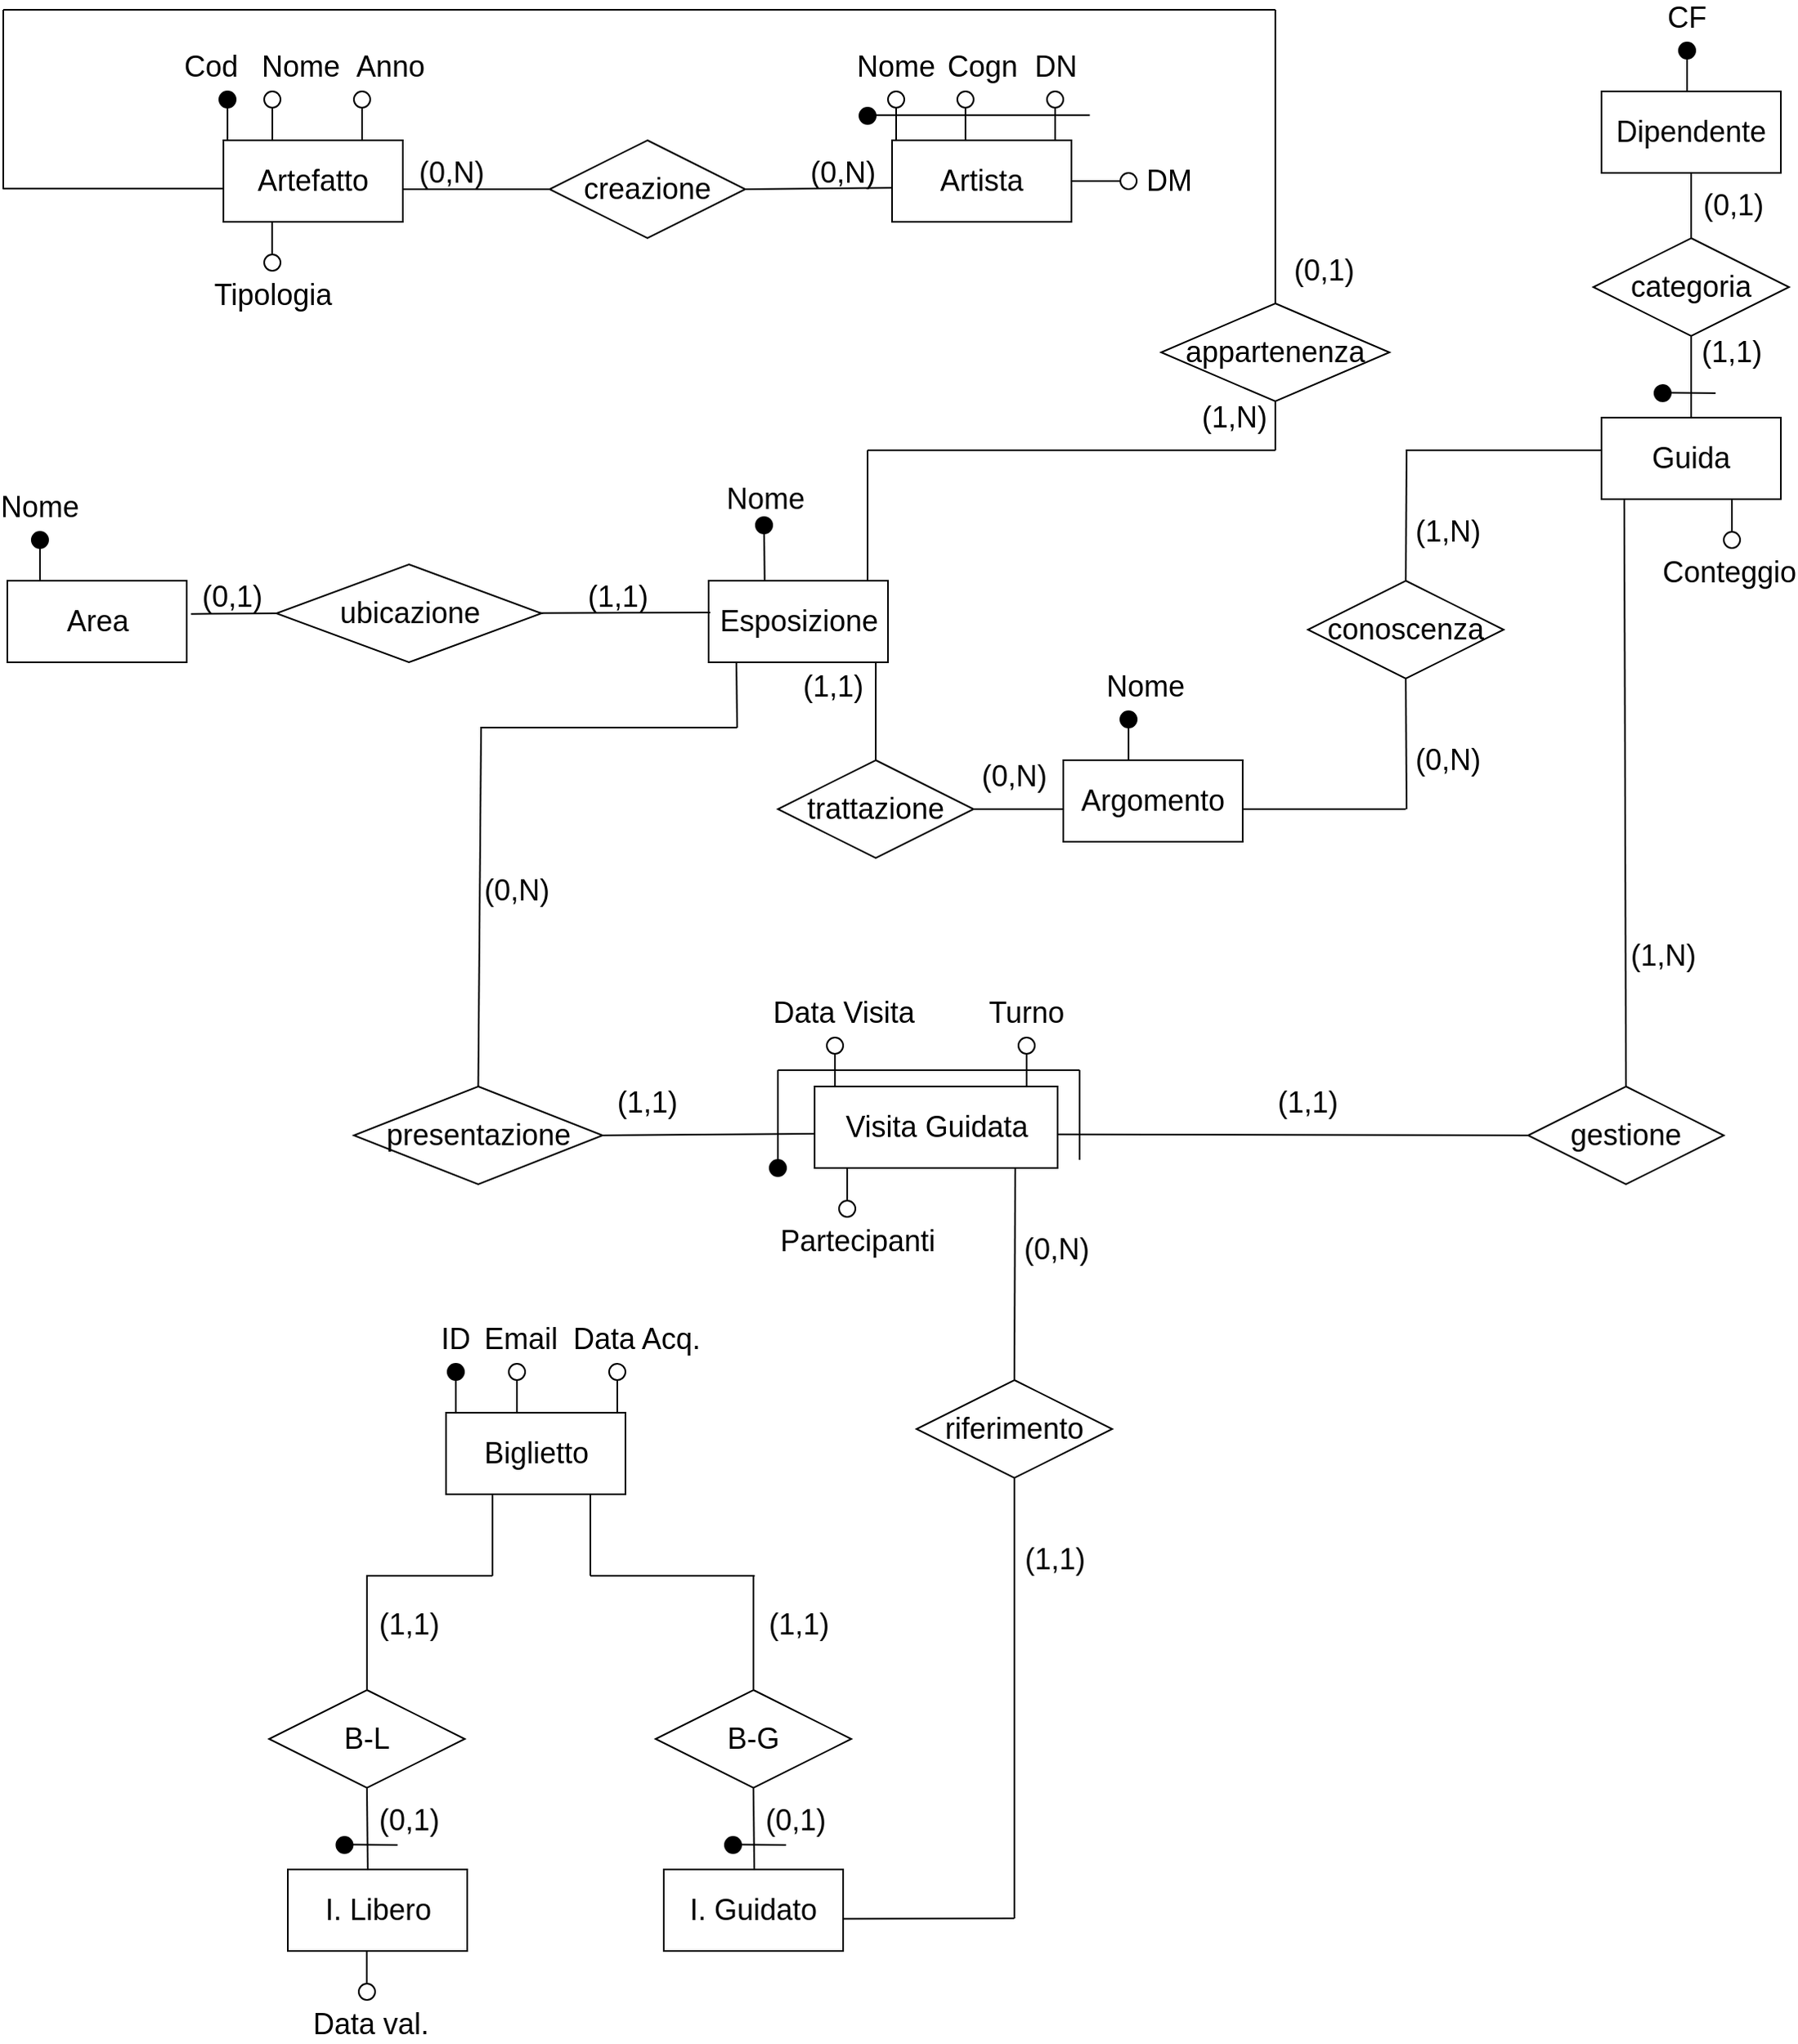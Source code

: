 <mxfile version="27.0.5">
  <diagram name="Pagina-1" id="90X5Uam4fPPWHdMIf9Um">
    <mxGraphModel dx="2192" dy="1185" grid="1" gridSize="10" guides="1" tooltips="1" connect="1" arrows="1" fold="1" page="1" pageScale="1" pageWidth="1169" pageHeight="1654" math="0" shadow="0">
      <root>
        <mxCell id="0" />
        <mxCell id="1" parent="0" />
        <mxCell id="idGQ35asmsZKRSU0V28K-1" value="&lt;font style=&quot;font-size: 18px;&quot;&gt;Artefatto&lt;/font&gt;" style="whiteSpace=wrap;html=1;align=center;" parent="1" vertex="1">
          <mxGeometry x="-1005" y="90" width="110" height="50" as="geometry" />
        </mxCell>
        <mxCell id="idGQ35asmsZKRSU0V28K-2" value="" style="endArrow=none;html=1;rounded=0;entryX=0.5;entryY=1;entryDx=0;entryDy=0;entryPerimeter=0;" parent="1" source="idGQ35asmsZKRSU0V28K-11" edge="1">
          <mxGeometry width="50" height="50" relative="1" as="geometry">
            <mxPoint x="-1002.5" y="90" as="sourcePoint" />
            <mxPoint x="-1002.5" y="70" as="targetPoint" />
          </mxGeometry>
        </mxCell>
        <mxCell id="idGQ35asmsZKRSU0V28K-3" value="&lt;font style=&quot;font-size: 18px;&quot;&gt;Cod&lt;/font&gt;" style="text;html=1;align=center;verticalAlign=middle;whiteSpace=wrap;rounded=0;" parent="1" vertex="1">
          <mxGeometry x="-1035" y="40" width="45" height="10" as="geometry" />
        </mxCell>
        <mxCell id="idGQ35asmsZKRSU0V28K-4" value="" style="verticalLabelPosition=bottom;verticalAlign=top;html=1;shape=mxgraph.flowchart.on-page_reference;" parent="1" vertex="1">
          <mxGeometry x="-980" y="60" width="10" height="10" as="geometry" />
        </mxCell>
        <mxCell id="idGQ35asmsZKRSU0V28K-5" value="" style="endArrow=none;html=1;rounded=0;entryX=0.5;entryY=1;entryDx=0;entryDy=0;entryPerimeter=0;" parent="1" target="idGQ35asmsZKRSU0V28K-4" edge="1">
          <mxGeometry width="50" height="50" relative="1" as="geometry">
            <mxPoint x="-975" y="90" as="sourcePoint" />
            <mxPoint x="-930" y="70" as="targetPoint" />
          </mxGeometry>
        </mxCell>
        <mxCell id="idGQ35asmsZKRSU0V28K-6" value="&lt;font style=&quot;font-size: 18px;&quot;&gt;Nome&lt;/font&gt;" style="text;html=1;align=center;verticalAlign=middle;whiteSpace=wrap;rounded=0;" parent="1" vertex="1">
          <mxGeometry x="-980" y="40" width="45" height="10" as="geometry" />
        </mxCell>
        <mxCell id="idGQ35asmsZKRSU0V28K-7" value="" style="verticalLabelPosition=bottom;verticalAlign=top;html=1;shape=mxgraph.flowchart.on-page_reference;" parent="1" vertex="1">
          <mxGeometry x="-925" y="60" width="10" height="10" as="geometry" />
        </mxCell>
        <mxCell id="idGQ35asmsZKRSU0V28K-8" value="" style="endArrow=none;html=1;rounded=0;entryX=0.5;entryY=1;entryDx=0;entryDy=0;entryPerimeter=0;" parent="1" target="idGQ35asmsZKRSU0V28K-7" edge="1">
          <mxGeometry width="50" height="50" relative="1" as="geometry">
            <mxPoint x="-920" y="90" as="sourcePoint" />
            <mxPoint x="-875" y="70" as="targetPoint" />
          </mxGeometry>
        </mxCell>
        <mxCell id="idGQ35asmsZKRSU0V28K-9" value="&lt;font style=&quot;font-size: 18px;&quot;&gt;Anno&lt;/font&gt;" style="text;html=1;align=center;verticalAlign=middle;whiteSpace=wrap;rounded=0;" parent="1" vertex="1">
          <mxGeometry x="-925" y="40" width="45" height="10" as="geometry" />
        </mxCell>
        <mxCell id="idGQ35asmsZKRSU0V28K-10" value="" style="endArrow=none;html=1;rounded=0;entryX=0.5;entryY=1;entryDx=0;entryDy=0;entryPerimeter=0;" parent="1" target="idGQ35asmsZKRSU0V28K-11" edge="1">
          <mxGeometry width="50" height="50" relative="1" as="geometry">
            <mxPoint x="-1002.5" y="90" as="sourcePoint" />
            <mxPoint x="-1002.5" y="70" as="targetPoint" />
          </mxGeometry>
        </mxCell>
        <mxCell id="idGQ35asmsZKRSU0V28K-11" value="" style="verticalLabelPosition=bottom;verticalAlign=top;html=1;shape=mxgraph.flowchart.on-page_reference;fillColor=#000000;" parent="1" vertex="1">
          <mxGeometry x="-1007.5" y="60" width="10" height="10" as="geometry" />
        </mxCell>
        <mxCell id="idGQ35asmsZKRSU0V28K-12" value="&lt;font style=&quot;font-size: 18px;&quot;&gt;Artista&lt;/font&gt;" style="whiteSpace=wrap;html=1;align=center;" parent="1" vertex="1">
          <mxGeometry x="-595" y="90" width="110" height="50" as="geometry" />
        </mxCell>
        <mxCell id="idGQ35asmsZKRSU0V28K-13" value="" style="endArrow=none;html=1;rounded=0;entryX=0.5;entryY=1;entryDx=0;entryDy=0;entryPerimeter=0;" parent="1" source="idGQ35asmsZKRSU0V28K-22" edge="1">
          <mxGeometry width="50" height="50" relative="1" as="geometry">
            <mxPoint x="-592.5" y="90" as="sourcePoint" />
            <mxPoint x="-592.5" y="70" as="targetPoint" />
          </mxGeometry>
        </mxCell>
        <mxCell id="idGQ35asmsZKRSU0V28K-14" value="&lt;font style=&quot;font-size: 18px;&quot;&gt;Nome&lt;/font&gt;" style="text;html=1;align=center;verticalAlign=middle;whiteSpace=wrap;rounded=0;" parent="1" vertex="1">
          <mxGeometry x="-615" y="40" width="45" height="10" as="geometry" />
        </mxCell>
        <mxCell id="idGQ35asmsZKRSU0V28K-15" value="" style="verticalLabelPosition=bottom;verticalAlign=top;html=1;shape=mxgraph.flowchart.on-page_reference;" parent="1" vertex="1">
          <mxGeometry x="-555" y="60" width="10" height="10" as="geometry" />
        </mxCell>
        <mxCell id="idGQ35asmsZKRSU0V28K-16" value="" style="endArrow=none;html=1;rounded=0;entryX=0.5;entryY=1;entryDx=0;entryDy=0;entryPerimeter=0;" parent="1" target="idGQ35asmsZKRSU0V28K-15" edge="1">
          <mxGeometry width="50" height="50" relative="1" as="geometry">
            <mxPoint x="-550" y="90" as="sourcePoint" />
            <mxPoint x="-505" y="70" as="targetPoint" />
          </mxGeometry>
        </mxCell>
        <mxCell id="idGQ35asmsZKRSU0V28K-17" value="&lt;font style=&quot;font-size: 18px;&quot;&gt;Cogn&lt;/font&gt;" style="text;html=1;align=center;verticalAlign=middle;whiteSpace=wrap;rounded=0;" parent="1" vertex="1">
          <mxGeometry x="-562.5" y="40" width="45" height="10" as="geometry" />
        </mxCell>
        <mxCell id="idGQ35asmsZKRSU0V28K-18" value="" style="verticalLabelPosition=bottom;verticalAlign=top;html=1;shape=mxgraph.flowchart.on-page_reference;" parent="1" vertex="1">
          <mxGeometry x="-500" y="60" width="10" height="10" as="geometry" />
        </mxCell>
        <mxCell id="idGQ35asmsZKRSU0V28K-19" value="" style="endArrow=none;html=1;rounded=0;entryX=0.5;entryY=1;entryDx=0;entryDy=0;entryPerimeter=0;" parent="1" target="idGQ35asmsZKRSU0V28K-18" edge="1">
          <mxGeometry width="50" height="50" relative="1" as="geometry">
            <mxPoint x="-495" y="90" as="sourcePoint" />
            <mxPoint x="-450" y="70" as="targetPoint" />
          </mxGeometry>
        </mxCell>
        <mxCell id="idGQ35asmsZKRSU0V28K-20" value="&lt;font style=&quot;font-size: 18px;&quot;&gt;DN&lt;/font&gt;" style="text;html=1;align=center;verticalAlign=middle;whiteSpace=wrap;rounded=0;" parent="1" vertex="1">
          <mxGeometry x="-517.5" y="40" width="45" height="10" as="geometry" />
        </mxCell>
        <mxCell id="idGQ35asmsZKRSU0V28K-21" value="" style="endArrow=none;html=1;rounded=0;entryX=0.5;entryY=1;entryDx=0;entryDy=0;entryPerimeter=0;" parent="1" target="idGQ35asmsZKRSU0V28K-22" edge="1">
          <mxGeometry width="50" height="50" relative="1" as="geometry">
            <mxPoint x="-592.5" y="90" as="sourcePoint" />
            <mxPoint x="-592.5" y="70" as="targetPoint" />
          </mxGeometry>
        </mxCell>
        <mxCell id="idGQ35asmsZKRSU0V28K-22" value="" style="verticalLabelPosition=bottom;verticalAlign=top;html=1;shape=mxgraph.flowchart.on-page_reference;fillColor=#FFFFFF;" parent="1" vertex="1">
          <mxGeometry x="-597.5" y="60" width="10" height="10" as="geometry" />
        </mxCell>
        <mxCell id="idGQ35asmsZKRSU0V28K-23" value="" style="endArrow=none;html=1;rounded=0;exitX=1;exitY=0.5;exitDx=0;exitDy=0;" parent="1" source="idGQ35asmsZKRSU0V28K-26" edge="1">
          <mxGeometry width="50" height="50" relative="1" as="geometry">
            <mxPoint x="-432.5" y="120" as="sourcePoint" />
            <mxPoint x="-455" y="115" as="targetPoint" />
          </mxGeometry>
        </mxCell>
        <mxCell id="idGQ35asmsZKRSU0V28K-24" value="&lt;font style=&quot;font-size: 18px;&quot;&gt;DM&lt;/font&gt;" style="text;html=1;align=center;verticalAlign=middle;whiteSpace=wrap;rounded=0;" parent="1" vertex="1">
          <mxGeometry x="-445" y="110" width="40" height="10" as="geometry" />
        </mxCell>
        <mxCell id="idGQ35asmsZKRSU0V28K-25" value="" style="endArrow=none;html=1;rounded=0;exitX=1;exitY=0.5;exitDx=0;exitDy=0;" parent="1" source="idGQ35asmsZKRSU0V28K-12" target="idGQ35asmsZKRSU0V28K-26" edge="1">
          <mxGeometry width="50" height="50" relative="1" as="geometry">
            <mxPoint x="-485" y="115" as="sourcePoint" />
            <mxPoint x="-455" y="115" as="targetPoint" />
          </mxGeometry>
        </mxCell>
        <mxCell id="idGQ35asmsZKRSU0V28K-26" value="" style="verticalLabelPosition=bottom;verticalAlign=top;html=1;shape=mxgraph.flowchart.on-page_reference;" parent="1" vertex="1">
          <mxGeometry x="-455" y="110" width="10" height="10" as="geometry" />
        </mxCell>
        <mxCell id="idGQ35asmsZKRSU0V28K-27" value="" style="endArrow=none;html=1;rounded=0;" parent="1" edge="1">
          <mxGeometry width="50" height="50" relative="1" as="geometry">
            <mxPoint x="-606.25" y="74.58" as="sourcePoint" />
            <mxPoint x="-473.75" y="74.58" as="targetPoint" />
          </mxGeometry>
        </mxCell>
        <mxCell id="idGQ35asmsZKRSU0V28K-28" value="" style="verticalLabelPosition=bottom;verticalAlign=top;html=1;shape=mxgraph.flowchart.on-page_reference;fillColor=#000000;" parent="1" vertex="1">
          <mxGeometry x="-615" y="70" width="10" height="10" as="geometry" />
        </mxCell>
        <mxCell id="idGQ35asmsZKRSU0V28K-29" value="" style="endArrow=none;html=1;rounded=0;entryX=0;entryY=0.5;entryDx=0;entryDy=0;" parent="1" target="idGQ35asmsZKRSU0V28K-31" edge="1">
          <mxGeometry width="50" height="50" relative="1" as="geometry">
            <mxPoint x="-895" y="120" as="sourcePoint" />
            <mxPoint x="-805" y="120" as="targetPoint" />
          </mxGeometry>
        </mxCell>
        <mxCell id="idGQ35asmsZKRSU0V28K-30" value="" style="endArrow=none;html=1;rounded=0;exitX=1;exitY=0.5;exitDx=0;exitDy=0;" parent="1" source="idGQ35asmsZKRSU0V28K-31" edge="1">
          <mxGeometry width="50" height="50" relative="1" as="geometry">
            <mxPoint x="-685" y="119" as="sourcePoint" />
            <mxPoint x="-595" y="119.17" as="targetPoint" />
          </mxGeometry>
        </mxCell>
        <mxCell id="idGQ35asmsZKRSU0V28K-31" value="&lt;font style=&quot;font-size: 18px;&quot;&gt;creazione&lt;/font&gt;" style="shape=rhombus;perimeter=rhombusPerimeter;whiteSpace=wrap;html=1;align=center;" parent="1" vertex="1">
          <mxGeometry x="-805" y="90" width="120" height="60" as="geometry" />
        </mxCell>
        <mxCell id="idGQ35asmsZKRSU0V28K-36" value="&lt;font style=&quot;font-size: 18px;&quot;&gt;(0,N)&lt;/font&gt;" style="text;html=1;align=center;verticalAlign=middle;whiteSpace=wrap;rounded=0;" parent="1" vertex="1">
          <mxGeometry x="-885" y="100" width="40" height="20" as="geometry" />
        </mxCell>
        <mxCell id="idGQ35asmsZKRSU0V28K-37" value="&lt;font style=&quot;font-size: 18px;&quot;&gt;(0,N)&lt;/font&gt;" style="text;html=1;align=center;verticalAlign=middle;whiteSpace=wrap;rounded=0;" parent="1" vertex="1">
          <mxGeometry x="-645" y="100" width="40" height="20" as="geometry" />
        </mxCell>
        <mxCell id="idGQ35asmsZKRSU0V28K-38" value="&lt;span style=&quot;font-size: 18px;&quot;&gt;Area&lt;/span&gt;" style="whiteSpace=wrap;html=1;align=center;" parent="1" vertex="1">
          <mxGeometry x="-1137.5" y="360" width="110" height="50" as="geometry" />
        </mxCell>
        <mxCell id="idGQ35asmsZKRSU0V28K-39" value="" style="endArrow=none;html=1;rounded=0;entryX=0.5;entryY=1;entryDx=0;entryDy=0;entryPerimeter=0;" parent="1" source="idGQ35asmsZKRSU0V28K-42" edge="1">
          <mxGeometry width="50" height="50" relative="1" as="geometry">
            <mxPoint x="-1117.5" y="360" as="sourcePoint" />
            <mxPoint x="-1117.5" y="340" as="targetPoint" />
          </mxGeometry>
        </mxCell>
        <mxCell id="idGQ35asmsZKRSU0V28K-40" value="&lt;span style=&quot;font-size: 18px;&quot;&gt;Nome&lt;/span&gt;" style="text;html=1;align=center;verticalAlign=middle;whiteSpace=wrap;rounded=0;" parent="1" vertex="1">
          <mxGeometry x="-1140" y="310" width="45" height="10" as="geometry" />
        </mxCell>
        <mxCell id="idGQ35asmsZKRSU0V28K-41" value="" style="endArrow=none;html=1;rounded=0;entryX=0.5;entryY=1;entryDx=0;entryDy=0;entryPerimeter=0;" parent="1" target="idGQ35asmsZKRSU0V28K-42" edge="1">
          <mxGeometry width="50" height="50" relative="1" as="geometry">
            <mxPoint x="-1117.5" y="360" as="sourcePoint" />
            <mxPoint x="-1117.5" y="340" as="targetPoint" />
          </mxGeometry>
        </mxCell>
        <mxCell id="idGQ35asmsZKRSU0V28K-42" value="" style="verticalLabelPosition=bottom;verticalAlign=top;html=1;shape=mxgraph.flowchart.on-page_reference;fillColor=#000000;" parent="1" vertex="1">
          <mxGeometry x="-1122.5" y="330" width="10" height="10" as="geometry" />
        </mxCell>
        <mxCell id="idGQ35asmsZKRSU0V28K-43" value="&lt;span style=&quot;font-size: 18px;&quot;&gt;Esposizione&lt;/span&gt;" style="whiteSpace=wrap;html=1;align=center;" parent="1" vertex="1">
          <mxGeometry x="-707.5" y="360" width="110" height="50" as="geometry" />
        </mxCell>
        <mxCell id="idGQ35asmsZKRSU0V28K-44" value="" style="endArrow=none;html=1;rounded=0;entryX=0;entryY=0.5;entryDx=0;entryDy=0;exitX=1.024;exitY=0.407;exitDx=0;exitDy=0;exitPerimeter=0;" parent="1" source="idGQ35asmsZKRSU0V28K-38" target="idGQ35asmsZKRSU0V28K-46" edge="1">
          <mxGeometry width="50" height="50" relative="1" as="geometry">
            <mxPoint x="-1032.5" y="380" as="sourcePoint" />
            <mxPoint x="-942.5" y="380" as="targetPoint" />
          </mxGeometry>
        </mxCell>
        <mxCell id="idGQ35asmsZKRSU0V28K-45" value="" style="endArrow=none;html=1;rounded=0;exitX=1;exitY=0.5;exitDx=0;exitDy=0;entryX=0.009;entryY=0.39;entryDx=0;entryDy=0;entryPerimeter=0;" parent="1" target="idGQ35asmsZKRSU0V28K-43" edge="1">
          <mxGeometry width="50" height="50" relative="1" as="geometry">
            <mxPoint x="-852.5" y="380" as="sourcePoint" />
            <mxPoint x="-733.5" y="379.17" as="targetPoint" />
          </mxGeometry>
        </mxCell>
        <mxCell id="idGQ35asmsZKRSU0V28K-46" value="&lt;span style=&quot;font-size: 18px;&quot;&gt;ubicazione&lt;/span&gt;" style="shape=rhombus;perimeter=rhombusPerimeter;whiteSpace=wrap;html=1;align=center;" parent="1" vertex="1">
          <mxGeometry x="-972.5" y="350" width="162.5" height="60" as="geometry" />
        </mxCell>
        <mxCell id="idGQ35asmsZKRSU0V28K-47" value="&lt;font style=&quot;font-size: 18px;&quot;&gt;(0,1)&lt;/font&gt;" style="text;html=1;align=center;verticalAlign=middle;whiteSpace=wrap;rounded=0;" parent="1" vertex="1">
          <mxGeometry x="-1017.5" y="360" width="35" height="20" as="geometry" />
        </mxCell>
        <mxCell id="idGQ35asmsZKRSU0V28K-48" value="&lt;font style=&quot;font-size: 18px;&quot;&gt;(1,1)&lt;/font&gt;" style="text;html=1;align=center;verticalAlign=middle;whiteSpace=wrap;rounded=0;" parent="1" vertex="1">
          <mxGeometry x="-783.5" y="360" width="40" height="20" as="geometry" />
        </mxCell>
        <mxCell id="idGQ35asmsZKRSU0V28K-58" value="" style="endArrow=none;html=1;rounded=0;entryX=0;entryY=0.5;entryDx=0;entryDy=0;" parent="1" edge="1">
          <mxGeometry relative="1" as="geometry">
            <mxPoint x="-1140" y="119.6" as="sourcePoint" />
            <mxPoint x="-1005" y="119.6" as="targetPoint" />
          </mxGeometry>
        </mxCell>
        <mxCell id="idGQ35asmsZKRSU0V28K-59" value="" style="endArrow=none;html=1;rounded=0;" parent="1" edge="1">
          <mxGeometry relative="1" as="geometry">
            <mxPoint x="-1140" y="10" as="sourcePoint" />
            <mxPoint x="-360" y="10" as="targetPoint" />
          </mxGeometry>
        </mxCell>
        <mxCell id="idGQ35asmsZKRSU0V28K-60" value="" style="endArrow=none;html=1;rounded=0;" parent="1" edge="1">
          <mxGeometry relative="1" as="geometry">
            <mxPoint x="-1140" y="120" as="sourcePoint" />
            <mxPoint x="-1140" y="10" as="targetPoint" />
          </mxGeometry>
        </mxCell>
        <mxCell id="idGQ35asmsZKRSU0V28K-61" value="" style="endArrow=none;html=1;rounded=0;exitX=0.5;exitY=0;exitDx=0;exitDy=0;" parent="1" source="idGQ35asmsZKRSU0V28K-62" edge="1">
          <mxGeometry relative="1" as="geometry">
            <mxPoint x="-360" y="70" as="sourcePoint" />
            <mxPoint x="-360" y="10" as="targetPoint" />
          </mxGeometry>
        </mxCell>
        <mxCell id="idGQ35asmsZKRSU0V28K-62" value="&lt;span style=&quot;font-size: 18px;&quot;&gt;appartenenza&lt;/span&gt;" style="shape=rhombus;perimeter=rhombusPerimeter;whiteSpace=wrap;html=1;align=center;" parent="1" vertex="1">
          <mxGeometry x="-430" y="190" width="140" height="60" as="geometry" />
        </mxCell>
        <mxCell id="idGQ35asmsZKRSU0V28K-63" value="" style="endArrow=none;html=1;rounded=0;" parent="1" edge="1">
          <mxGeometry relative="1" as="geometry">
            <mxPoint x="-610" y="360" as="sourcePoint" />
            <mxPoint x="-610" y="280" as="targetPoint" />
          </mxGeometry>
        </mxCell>
        <mxCell id="idGQ35asmsZKRSU0V28K-64" value="" style="endArrow=none;html=1;rounded=0;" parent="1" edge="1">
          <mxGeometry relative="1" as="geometry">
            <mxPoint x="-610" y="280" as="sourcePoint" />
            <mxPoint x="-360" y="280" as="targetPoint" />
          </mxGeometry>
        </mxCell>
        <mxCell id="idGQ35asmsZKRSU0V28K-65" value="" style="endArrow=none;html=1;rounded=0;entryX=0.5;entryY=1;entryDx=0;entryDy=0;" parent="1" target="idGQ35asmsZKRSU0V28K-62" edge="1">
          <mxGeometry relative="1" as="geometry">
            <mxPoint x="-360" y="280" as="sourcePoint" />
            <mxPoint x="-470" y="510" as="targetPoint" />
          </mxGeometry>
        </mxCell>
        <mxCell id="idGQ35asmsZKRSU0V28K-66" value="&lt;font style=&quot;font-size: 18px;&quot;&gt;(1,N)&lt;/font&gt;" style="text;html=1;align=center;verticalAlign=middle;whiteSpace=wrap;rounded=0;" parent="1" vertex="1">
          <mxGeometry x="-405" y="250" width="40" height="20" as="geometry" />
        </mxCell>
        <mxCell id="idGQ35asmsZKRSU0V28K-67" value="&lt;font style=&quot;font-size: 18px;&quot;&gt;(0,1)&lt;/font&gt;" style="text;html=1;align=center;verticalAlign=middle;whiteSpace=wrap;rounded=0;" parent="1" vertex="1">
          <mxGeometry x="-350" y="160" width="40" height="20" as="geometry" />
        </mxCell>
        <mxCell id="idGQ35asmsZKRSU0V28K-68" value="&lt;font style=&quot;font-size: 18px;&quot;&gt;Dipendente&lt;/font&gt;" style="whiteSpace=wrap;html=1;align=center;" parent="1" vertex="1">
          <mxGeometry x="-160" y="60" width="110" height="50" as="geometry" />
        </mxCell>
        <mxCell id="idGQ35asmsZKRSU0V28K-69" value="" style="endArrow=none;html=1;rounded=0;entryX=0.5;entryY=1;entryDx=0;entryDy=0;entryPerimeter=0;" parent="1" source="idGQ35asmsZKRSU0V28K-72" edge="1">
          <mxGeometry width="50" height="50" relative="1" as="geometry">
            <mxPoint x="-107.5" y="60" as="sourcePoint" />
            <mxPoint x="-107.5" y="40" as="targetPoint" />
          </mxGeometry>
        </mxCell>
        <mxCell id="idGQ35asmsZKRSU0V28K-70" value="&lt;span style=&quot;font-size: 18px;&quot;&gt;CF&lt;/span&gt;" style="text;html=1;align=center;verticalAlign=middle;whiteSpace=wrap;rounded=0;" parent="1" vertex="1">
          <mxGeometry x="-130" y="10" width="45" height="10" as="geometry" />
        </mxCell>
        <mxCell id="idGQ35asmsZKRSU0V28K-71" value="" style="endArrow=none;html=1;rounded=0;entryX=0.5;entryY=1;entryDx=0;entryDy=0;entryPerimeter=0;" parent="1" target="idGQ35asmsZKRSU0V28K-72" edge="1">
          <mxGeometry width="50" height="50" relative="1" as="geometry">
            <mxPoint x="-107.5" y="60" as="sourcePoint" />
            <mxPoint x="-107.5" y="40" as="targetPoint" />
          </mxGeometry>
        </mxCell>
        <mxCell id="idGQ35asmsZKRSU0V28K-72" value="" style="verticalLabelPosition=bottom;verticalAlign=top;html=1;shape=mxgraph.flowchart.on-page_reference;fillColor=#000000;" parent="1" vertex="1">
          <mxGeometry x="-112.5" y="30" width="10" height="10" as="geometry" />
        </mxCell>
        <mxCell id="idGQ35asmsZKRSU0V28K-73" value="&lt;span style=&quot;font-size: 18px;&quot;&gt;Guida&lt;/span&gt;" style="whiteSpace=wrap;html=1;align=center;" parent="1" vertex="1">
          <mxGeometry x="-160" y="260" width="110" height="50" as="geometry" />
        </mxCell>
        <mxCell id="idGQ35asmsZKRSU0V28K-74" value="" style="verticalLabelPosition=bottom;verticalAlign=top;html=1;shape=mxgraph.flowchart.on-page_reference;" parent="1" vertex="1">
          <mxGeometry x="-85" y="330" width="10" height="10" as="geometry" />
        </mxCell>
        <mxCell id="idGQ35asmsZKRSU0V28K-75" value="" style="endArrow=none;html=1;rounded=0;entryX=0.5;entryY=0;entryDx=0;entryDy=0;entryPerimeter=0;" parent="1" target="idGQ35asmsZKRSU0V28K-74" edge="1">
          <mxGeometry width="50" height="50" relative="1" as="geometry">
            <mxPoint x="-80" y="310" as="sourcePoint" />
            <mxPoint x="-34" y="340" as="targetPoint" />
          </mxGeometry>
        </mxCell>
        <mxCell id="idGQ35asmsZKRSU0V28K-76" value="&lt;span style=&quot;font-size: 18px;&quot;&gt;Conteggio&lt;/span&gt;" style="text;html=1;align=center;verticalAlign=middle;whiteSpace=wrap;rounded=0;" parent="1" vertex="1">
          <mxGeometry x="-104" y="350" width="45" height="10" as="geometry" />
        </mxCell>
        <mxCell id="idGQ35asmsZKRSU0V28K-77" value="&lt;span style=&quot;font-size: 18px;&quot;&gt;Argomento&lt;/span&gt;" style="whiteSpace=wrap;html=1;align=center;" parent="1" vertex="1">
          <mxGeometry x="-490" y="470" width="110" height="50" as="geometry" />
        </mxCell>
        <mxCell id="idGQ35asmsZKRSU0V28K-78" value="" style="verticalLabelPosition=bottom;verticalAlign=top;html=1;shape=mxgraph.flowchart.on-page_reference;fillColor=#000000;" parent="1" vertex="1">
          <mxGeometry x="-455" y="440" width="10" height="10" as="geometry" />
        </mxCell>
        <mxCell id="idGQ35asmsZKRSU0V28K-79" value="" style="endArrow=none;html=1;rounded=0;entryX=0.5;entryY=1;entryDx=0;entryDy=0;entryPerimeter=0;" parent="1" target="idGQ35asmsZKRSU0V28K-78" edge="1">
          <mxGeometry width="50" height="50" relative="1" as="geometry">
            <mxPoint x="-450" y="470" as="sourcePoint" />
            <mxPoint x="-405" y="450" as="targetPoint" />
          </mxGeometry>
        </mxCell>
        <mxCell id="idGQ35asmsZKRSU0V28K-80" value="&lt;font style=&quot;font-size: 18px;&quot;&gt;Nome&lt;/font&gt;" style="text;html=1;align=center;verticalAlign=middle;whiteSpace=wrap;rounded=0;" parent="1" vertex="1">
          <mxGeometry x="-462.5" y="420" width="45" height="10" as="geometry" />
        </mxCell>
        <mxCell id="idGQ35asmsZKRSU0V28K-81" value="" style="endArrow=none;html=1;rounded=0;entryX=0.5;entryY=0;entryDx=0;entryDy=0;exitX=0.932;exitY=1;exitDx=0;exitDy=0;exitPerimeter=0;" parent="1" source="idGQ35asmsZKRSU0V28K-43" target="idGQ35asmsZKRSU0V28K-83" edge="1">
          <mxGeometry width="50" height="50" relative="1" as="geometry">
            <mxPoint x="-790" y="500" as="sourcePoint" />
            <mxPoint x="-700" y="500" as="targetPoint" />
          </mxGeometry>
        </mxCell>
        <mxCell id="idGQ35asmsZKRSU0V28K-82" value="" style="endArrow=none;html=1;rounded=0;exitX=1;exitY=0.5;exitDx=0;exitDy=0;" parent="1" source="idGQ35asmsZKRSU0V28K-83" edge="1">
          <mxGeometry width="50" height="50" relative="1" as="geometry">
            <mxPoint x="-580" y="499" as="sourcePoint" />
            <mxPoint x="-490" y="500" as="targetPoint" />
          </mxGeometry>
        </mxCell>
        <mxCell id="idGQ35asmsZKRSU0V28K-83" value="&lt;span style=&quot;font-size: 18px;&quot;&gt;trattazione&lt;/span&gt;" style="shape=rhombus;perimeter=rhombusPerimeter;whiteSpace=wrap;html=1;align=center;" parent="1" vertex="1">
          <mxGeometry x="-665" y="470" width="120" height="60" as="geometry" />
        </mxCell>
        <mxCell id="idGQ35asmsZKRSU0V28K-84" value="&lt;font style=&quot;font-size: 18px;&quot;&gt;(1,1)&lt;/font&gt;" style="text;html=1;align=center;verticalAlign=middle;whiteSpace=wrap;rounded=0;" parent="1" vertex="1">
          <mxGeometry x="-651.5" y="415" width="40" height="20" as="geometry" />
        </mxCell>
        <mxCell id="idGQ35asmsZKRSU0V28K-85" value="&lt;font style=&quot;font-size: 18px;&quot;&gt;(0,N)&lt;/font&gt;" style="text;html=1;align=center;verticalAlign=middle;whiteSpace=wrap;rounded=0;" parent="1" vertex="1">
          <mxGeometry x="-540" y="470" width="40" height="20" as="geometry" />
        </mxCell>
        <mxCell id="idGQ35asmsZKRSU0V28K-86" value="&lt;span style=&quot;font-size: 18px;&quot;&gt;conoscenza&lt;/span&gt;" style="shape=rhombus;perimeter=rhombusPerimeter;whiteSpace=wrap;html=1;align=center;" parent="1" vertex="1">
          <mxGeometry x="-340" y="360" width="120" height="60" as="geometry" />
        </mxCell>
        <mxCell id="idGQ35asmsZKRSU0V28K-87" value="" style="endArrow=none;html=1;rounded=0;exitX=0.5;exitY=0;exitDx=0;exitDy=0;" parent="1" source="idGQ35asmsZKRSU0V28K-86" edge="1">
          <mxGeometry width="50" height="50" relative="1" as="geometry">
            <mxPoint x="-331.5" y="300" as="sourcePoint" />
            <mxPoint x="-279.5" y="280" as="targetPoint" />
          </mxGeometry>
        </mxCell>
        <mxCell id="idGQ35asmsZKRSU0V28K-88" value="&lt;font style=&quot;font-size: 18px;&quot;&gt;(1,N)&lt;/font&gt;" style="text;html=1;align=center;verticalAlign=middle;whiteSpace=wrap;rounded=0;" parent="1" vertex="1">
          <mxGeometry x="-274" y="320" width="40" height="20" as="geometry" />
        </mxCell>
        <mxCell id="idGQ35asmsZKRSU0V28K-89" value="" style="endArrow=none;html=1;rounded=0;exitX=0.5;exitY=0;exitDx=0;exitDy=0;entryX=0.5;entryY=1;entryDx=0;entryDy=0;" parent="1" target="idGQ35asmsZKRSU0V28K-86" edge="1">
          <mxGeometry width="50" height="50" relative="1" as="geometry">
            <mxPoint x="-279.5" y="500" as="sourcePoint" />
            <mxPoint x="-279.5" y="420" as="targetPoint" />
          </mxGeometry>
        </mxCell>
        <mxCell id="idGQ35asmsZKRSU0V28K-90" value="&lt;font style=&quot;font-size: 18px;&quot;&gt;(0,N)&lt;/font&gt;" style="text;html=1;align=center;verticalAlign=middle;whiteSpace=wrap;rounded=0;" parent="1" vertex="1">
          <mxGeometry x="-274" y="460" width="40" height="20" as="geometry" />
        </mxCell>
        <mxCell id="idGQ35asmsZKRSU0V28K-91" value="" style="endArrow=none;html=1;rounded=0;" parent="1" edge="1">
          <mxGeometry width="50" height="50" relative="1" as="geometry">
            <mxPoint x="-280" y="280" as="sourcePoint" />
            <mxPoint x="-160" y="280" as="targetPoint" />
          </mxGeometry>
        </mxCell>
        <mxCell id="idGQ35asmsZKRSU0V28K-92" value="" style="endArrow=none;html=1;rounded=0;" parent="1" edge="1">
          <mxGeometry width="50" height="50" relative="1" as="geometry">
            <mxPoint x="-380" y="500" as="sourcePoint" />
            <mxPoint x="-280" y="500" as="targetPoint" />
          </mxGeometry>
        </mxCell>
        <mxCell id="idGQ35asmsZKRSU0V28K-94" value="&lt;span style=&quot;font-size: 18px;&quot;&gt;Visita Guidata&lt;/span&gt;" style="whiteSpace=wrap;html=1;align=center;" parent="1" vertex="1">
          <mxGeometry x="-642.5" y="670" width="149" height="50" as="geometry" />
        </mxCell>
        <mxCell id="idGQ35asmsZKRSU0V28K-95" value="" style="verticalLabelPosition=bottom;verticalAlign=top;html=1;shape=mxgraph.flowchart.on-page_reference;" parent="1" vertex="1">
          <mxGeometry x="-635" y="640" width="10" height="10" as="geometry" />
        </mxCell>
        <mxCell id="idGQ35asmsZKRSU0V28K-96" value="" style="endArrow=none;html=1;rounded=0;entryX=0.5;entryY=1;entryDx=0;entryDy=0;entryPerimeter=0;" parent="1" target="idGQ35asmsZKRSU0V28K-95" edge="1">
          <mxGeometry width="50" height="50" relative="1" as="geometry">
            <mxPoint x="-630" y="670" as="sourcePoint" />
            <mxPoint x="-585" y="650" as="targetPoint" />
          </mxGeometry>
        </mxCell>
        <mxCell id="idGQ35asmsZKRSU0V28K-97" value="&lt;font style=&quot;font-size: 18px;&quot;&gt;Data Visita&lt;/font&gt;" style="text;html=1;align=center;verticalAlign=middle;whiteSpace=wrap;rounded=0;" parent="1" vertex="1">
          <mxGeometry x="-676.25" y="620" width="102.5" height="10" as="geometry" />
        </mxCell>
        <mxCell id="idGQ35asmsZKRSU0V28K-98" value="" style="verticalLabelPosition=bottom;verticalAlign=top;html=1;shape=mxgraph.flowchart.on-page_reference;" parent="1" vertex="1">
          <mxGeometry x="-517.5" y="640" width="10" height="10" as="geometry" />
        </mxCell>
        <mxCell id="idGQ35asmsZKRSU0V28K-99" value="" style="endArrow=none;html=1;rounded=0;entryX=0.5;entryY=1;entryDx=0;entryDy=0;entryPerimeter=0;" parent="1" target="idGQ35asmsZKRSU0V28K-98" edge="1">
          <mxGeometry width="50" height="50" relative="1" as="geometry">
            <mxPoint x="-512.5" y="670" as="sourcePoint" />
            <mxPoint x="-467.5" y="650" as="targetPoint" />
          </mxGeometry>
        </mxCell>
        <mxCell id="idGQ35asmsZKRSU0V28K-100" value="&lt;span style=&quot;font-size: 18px;&quot;&gt;Turno&lt;/span&gt;" style="text;html=1;align=center;verticalAlign=middle;whiteSpace=wrap;rounded=0;" parent="1" vertex="1">
          <mxGeometry x="-535" y="620" width="45" height="10" as="geometry" />
        </mxCell>
        <mxCell id="idGQ35asmsZKRSU0V28K-101" value="" style="verticalLabelPosition=bottom;verticalAlign=top;html=1;shape=mxgraph.flowchart.on-page_reference;" parent="1" vertex="1">
          <mxGeometry x="-627.5" y="740" width="10" height="10" as="geometry" />
        </mxCell>
        <mxCell id="idGQ35asmsZKRSU0V28K-102" value="" style="endArrow=none;html=1;rounded=0;entryX=0.5;entryY=0;entryDx=0;entryDy=0;entryPerimeter=0;" parent="1" target="idGQ35asmsZKRSU0V28K-101" edge="1">
          <mxGeometry width="50" height="50" relative="1" as="geometry">
            <mxPoint x="-622.5" y="720" as="sourcePoint" />
            <mxPoint x="-577.5" y="750" as="targetPoint" />
          </mxGeometry>
        </mxCell>
        <mxCell id="idGQ35asmsZKRSU0V28K-103" value="&lt;span style=&quot;font-size: 18px;&quot;&gt;Partecipanti&lt;/span&gt;" style="text;html=1;align=center;verticalAlign=middle;whiteSpace=wrap;rounded=0;" parent="1" vertex="1">
          <mxGeometry x="-670" y="760" width="107.5" height="10" as="geometry" />
        </mxCell>
        <mxCell id="idGQ35asmsZKRSU0V28K-104" value="&lt;font style=&quot;font-size: 18px;&quot;&gt;gestione&lt;/font&gt;" style="shape=rhombus;perimeter=rhombusPerimeter;whiteSpace=wrap;html=1;align=center;" parent="1" vertex="1">
          <mxGeometry x="-205" y="670" width="120" height="60" as="geometry" />
        </mxCell>
        <mxCell id="idGQ35asmsZKRSU0V28K-105" value="" style="endArrow=none;html=1;rounded=0;exitX=0.5;exitY=0;exitDx=0;exitDy=0;entryX=0.127;entryY=1.004;entryDx=0;entryDy=0;entryPerimeter=0;" parent="1" source="idGQ35asmsZKRSU0V28K-104" target="idGQ35asmsZKRSU0V28K-73" edge="1">
          <mxGeometry width="50" height="50" relative="1" as="geometry">
            <mxPoint x="-196.5" y="570" as="sourcePoint" />
            <mxPoint x="-144.5" y="550" as="targetPoint" />
          </mxGeometry>
        </mxCell>
        <mxCell id="idGQ35asmsZKRSU0V28K-106" value="&lt;span style=&quot;font-size: 18px;&quot;&gt;(1,N)&lt;/span&gt;" style="text;html=1;align=center;verticalAlign=middle;whiteSpace=wrap;rounded=0;" parent="1" vertex="1">
          <mxGeometry x="-142.5" y="580" width="40" height="20" as="geometry" />
        </mxCell>
        <mxCell id="idGQ35asmsZKRSU0V28K-107" value="" style="endArrow=none;html=1;rounded=0;entryX=0;entryY=0.5;entryDx=0;entryDy=0;exitX=0.998;exitY=0.588;exitDx=0;exitDy=0;exitPerimeter=0;" parent="1" source="idGQ35asmsZKRSU0V28K-94" target="idGQ35asmsZKRSU0V28K-104" edge="1">
          <mxGeometry width="50" height="50" relative="1" as="geometry">
            <mxPoint x="-440" y="690" as="sourcePoint" />
            <mxPoint x="-205" y="640" as="targetPoint" />
          </mxGeometry>
        </mxCell>
        <mxCell id="idGQ35asmsZKRSU0V28K-108" value="&lt;font style=&quot;font-size: 18px;&quot;&gt;(1,1)&lt;/font&gt;" style="text;html=1;align=center;verticalAlign=middle;whiteSpace=wrap;rounded=0;" parent="1" vertex="1">
          <mxGeometry x="-360" y="670" width="40" height="20" as="geometry" />
        </mxCell>
        <mxCell id="idGQ35asmsZKRSU0V28K-109" value="&lt;span style=&quot;font-size: 18px;&quot;&gt;presentazione&lt;/span&gt;" style="shape=rhombus;perimeter=rhombusPerimeter;whiteSpace=wrap;html=1;align=center;" parent="1" vertex="1">
          <mxGeometry x="-925" y="670" width="152.5" height="60" as="geometry" />
        </mxCell>
        <mxCell id="idGQ35asmsZKRSU0V28K-110" value="" style="endArrow=none;html=1;rounded=0;exitX=0.5;exitY=0;exitDx=0;exitDy=0;" parent="1" source="idGQ35asmsZKRSU0V28K-109" edge="1">
          <mxGeometry width="50" height="50" relative="1" as="geometry">
            <mxPoint x="-899" y="610" as="sourcePoint" />
            <mxPoint x="-847" y="450" as="targetPoint" />
          </mxGeometry>
        </mxCell>
        <mxCell id="idGQ35asmsZKRSU0V28K-111" value="&lt;font style=&quot;font-size: 18px;&quot;&gt;(0,N)&lt;/font&gt;" style="text;html=1;align=center;verticalAlign=middle;whiteSpace=wrap;rounded=0;" parent="1" vertex="1">
          <mxGeometry x="-845" y="540" width="40" height="20" as="geometry" />
        </mxCell>
        <mxCell id="idGQ35asmsZKRSU0V28K-112" value="" style="endArrow=none;html=1;rounded=0;exitX=0.001;exitY=0.58;exitDx=0;exitDy=0;entryX=1;entryY=0.5;entryDx=0;entryDy=0;exitPerimeter=0;" parent="1" source="idGQ35asmsZKRSU0V28K-94" target="idGQ35asmsZKRSU0V28K-109" edge="1">
          <mxGeometry width="50" height="50" relative="1" as="geometry">
            <mxPoint x="-769.5" y="780" as="sourcePoint" />
            <mxPoint x="-770" y="700" as="targetPoint" />
          </mxGeometry>
        </mxCell>
        <mxCell id="idGQ35asmsZKRSU0V28K-113" value="&lt;font style=&quot;font-size: 18px;&quot;&gt;(1,1)&lt;/font&gt;" style="text;html=1;align=center;verticalAlign=middle;whiteSpace=wrap;rounded=0;" parent="1" vertex="1">
          <mxGeometry x="-765" y="670" width="40" height="20" as="geometry" />
        </mxCell>
        <mxCell id="idGQ35asmsZKRSU0V28K-114" value="" style="endArrow=none;html=1;rounded=0;" parent="1" edge="1">
          <mxGeometry width="50" height="50" relative="1" as="geometry">
            <mxPoint x="-847.5" y="450" as="sourcePoint" />
            <mxPoint x="-690" y="450" as="targetPoint" />
          </mxGeometry>
        </mxCell>
        <mxCell id="idGQ35asmsZKRSU0V28K-115" value="" style="endArrow=none;html=1;rounded=0;entryX=0.155;entryY=1.01;entryDx=0;entryDy=0;entryPerimeter=0;" parent="1" target="idGQ35asmsZKRSU0V28K-43" edge="1">
          <mxGeometry width="50" height="50" relative="1" as="geometry">
            <mxPoint x="-690" y="450" as="sourcePoint" />
            <mxPoint x="-691.5" y="410" as="targetPoint" />
          </mxGeometry>
        </mxCell>
        <mxCell id="idGQ35asmsZKRSU0V28K-116" value="" style="endArrow=none;html=1;rounded=0;" parent="1" source="idGQ35asmsZKRSU0V28K-117" edge="1">
          <mxGeometry width="50" height="50" relative="1" as="geometry">
            <mxPoint x="-667.5" y="705" as="sourcePoint" />
            <mxPoint x="-665" y="660" as="targetPoint" />
          </mxGeometry>
        </mxCell>
        <mxCell id="idGQ35asmsZKRSU0V28K-117" value="" style="verticalLabelPosition=bottom;verticalAlign=top;html=1;shape=mxgraph.flowchart.on-page_reference;fillColor=#000000;" parent="1" vertex="1">
          <mxGeometry x="-670" y="715" width="10" height="10" as="geometry" />
        </mxCell>
        <mxCell id="idGQ35asmsZKRSU0V28K-118" value="" style="endArrow=none;html=1;rounded=0;" parent="1" edge="1">
          <mxGeometry width="50" height="50" relative="1" as="geometry">
            <mxPoint x="-665" y="660" as="sourcePoint" />
            <mxPoint x="-480" y="660" as="targetPoint" />
          </mxGeometry>
        </mxCell>
        <mxCell id="idGQ35asmsZKRSU0V28K-119" value="" style="endArrow=none;html=1;rounded=0;" parent="1" edge="1">
          <mxGeometry width="50" height="50" relative="1" as="geometry">
            <mxPoint x="-480" y="715" as="sourcePoint" />
            <mxPoint x="-480" y="660" as="targetPoint" />
          </mxGeometry>
        </mxCell>
        <mxCell id="idGQ35asmsZKRSU0V28K-120" value="&lt;font style=&quot;font-size: 18px;&quot;&gt;riferimento&lt;/font&gt;" style="shape=rhombus;perimeter=rhombusPerimeter;whiteSpace=wrap;html=1;align=center;" parent="1" vertex="1">
          <mxGeometry x="-580" y="850" width="120" height="60" as="geometry" />
        </mxCell>
        <mxCell id="idGQ35asmsZKRSU0V28K-121" value="" style="endArrow=none;html=1;rounded=0;exitX=0.5;exitY=0;exitDx=0;exitDy=0;" parent="1" source="idGQ35asmsZKRSU0V28K-120" edge="1">
          <mxGeometry width="50" height="50" relative="1" as="geometry">
            <mxPoint x="-571.5" y="740" as="sourcePoint" />
            <mxPoint x="-519.5" y="720" as="targetPoint" />
          </mxGeometry>
        </mxCell>
        <mxCell id="idGQ35asmsZKRSU0V28K-122" value="&lt;font style=&quot;font-size: 18px;&quot;&gt;(0,N)&lt;/font&gt;" style="text;html=1;align=center;verticalAlign=middle;whiteSpace=wrap;rounded=0;" parent="1" vertex="1">
          <mxGeometry x="-514" y="760" width="40" height="20" as="geometry" />
        </mxCell>
        <mxCell id="idGQ35asmsZKRSU0V28K-123" value="" style="endArrow=none;html=1;rounded=0;entryX=0.5;entryY=1;entryDx=0;entryDy=0;" parent="1" target="idGQ35asmsZKRSU0V28K-120" edge="1">
          <mxGeometry width="50" height="50" relative="1" as="geometry">
            <mxPoint x="-520" y="1180" as="sourcePoint" />
            <mxPoint x="-519.5" y="860" as="targetPoint" />
          </mxGeometry>
        </mxCell>
        <mxCell id="idGQ35asmsZKRSU0V28K-124" value="&lt;font style=&quot;font-size: 18px;&quot;&gt;(1,1)&lt;/font&gt;" style="text;html=1;align=center;verticalAlign=middle;whiteSpace=wrap;rounded=0;" parent="1" vertex="1">
          <mxGeometry x="-515" y="950" width="40" height="20" as="geometry" />
        </mxCell>
        <mxCell id="idGQ35asmsZKRSU0V28K-125" value="&lt;span style=&quot;font-size: 18px;&quot;&gt;I. Guidato&lt;/span&gt;" style="whiteSpace=wrap;html=1;align=center;" parent="1" vertex="1">
          <mxGeometry x="-735" y="1150" width="110" height="50" as="geometry" />
        </mxCell>
        <mxCell id="idGQ35asmsZKRSU0V28K-126" value="&lt;span style=&quot;font-size: 18px;&quot;&gt;I. Libero&lt;/span&gt;" style="whiteSpace=wrap;html=1;align=center;" parent="1" vertex="1">
          <mxGeometry x="-965.5" y="1150" width="110" height="50" as="geometry" />
        </mxCell>
        <mxCell id="idGQ35asmsZKRSU0V28K-127" value="&lt;span style=&quot;font-size: 18px;&quot;&gt;Biglietto&lt;/span&gt;" style="whiteSpace=wrap;html=1;align=center;" parent="1" vertex="1">
          <mxGeometry x="-868.5" y="870" width="110" height="50" as="geometry" />
        </mxCell>
        <mxCell id="idGQ35asmsZKRSU0V28K-128" value="" style="endArrow=none;html=1;rounded=0;entryX=0.5;entryY=1;entryDx=0;entryDy=0;entryPerimeter=0;" parent="1" source="idGQ35asmsZKRSU0V28K-137" edge="1">
          <mxGeometry width="50" height="50" relative="1" as="geometry">
            <mxPoint x="-862.5" y="870" as="sourcePoint" />
            <mxPoint x="-862.5" y="850" as="targetPoint" />
          </mxGeometry>
        </mxCell>
        <mxCell id="idGQ35asmsZKRSU0V28K-129" value="&lt;span style=&quot;font-size: 18px;&quot;&gt;ID&lt;/span&gt;" style="text;html=1;align=center;verticalAlign=middle;whiteSpace=wrap;rounded=0;" parent="1" vertex="1">
          <mxGeometry x="-885" y="820" width="45" height="10" as="geometry" />
        </mxCell>
        <mxCell id="idGQ35asmsZKRSU0V28K-130" value="" style="verticalLabelPosition=bottom;verticalAlign=top;html=1;shape=mxgraph.flowchart.on-page_reference;" parent="1" vertex="1">
          <mxGeometry x="-830" y="840" width="10" height="10" as="geometry" />
        </mxCell>
        <mxCell id="idGQ35asmsZKRSU0V28K-131" value="" style="endArrow=none;html=1;rounded=0;entryX=0.5;entryY=1;entryDx=0;entryDy=0;entryPerimeter=0;" parent="1" target="idGQ35asmsZKRSU0V28K-130" edge="1">
          <mxGeometry width="50" height="50" relative="1" as="geometry">
            <mxPoint x="-825" y="870" as="sourcePoint" />
            <mxPoint x="-780" y="850" as="targetPoint" />
          </mxGeometry>
        </mxCell>
        <mxCell id="idGQ35asmsZKRSU0V28K-132" value="&lt;span style=&quot;font-size: 18px;&quot;&gt;Email&lt;/span&gt;" style="text;html=1;align=center;verticalAlign=middle;whiteSpace=wrap;rounded=0;" parent="1" vertex="1">
          <mxGeometry x="-845" y="820" width="45" height="10" as="geometry" />
        </mxCell>
        <mxCell id="idGQ35asmsZKRSU0V28K-133" value="" style="verticalLabelPosition=bottom;verticalAlign=top;html=1;shape=mxgraph.flowchart.on-page_reference;" parent="1" vertex="1">
          <mxGeometry x="-768.5" y="840" width="10" height="10" as="geometry" />
        </mxCell>
        <mxCell id="idGQ35asmsZKRSU0V28K-134" value="" style="endArrow=none;html=1;rounded=0;entryX=0.5;entryY=1;entryDx=0;entryDy=0;entryPerimeter=0;" parent="1" target="idGQ35asmsZKRSU0V28K-133" edge="1">
          <mxGeometry width="50" height="50" relative="1" as="geometry">
            <mxPoint x="-763.5" y="870" as="sourcePoint" />
            <mxPoint x="-718.5" y="850" as="targetPoint" />
          </mxGeometry>
        </mxCell>
        <mxCell id="idGQ35asmsZKRSU0V28K-135" value="&lt;font style=&quot;font-size: 18px;&quot;&gt;Data Acq.&lt;/font&gt;" style="text;html=1;align=center;verticalAlign=middle;whiteSpace=wrap;rounded=0;" parent="1" vertex="1">
          <mxGeometry x="-800" y="820" width="96.5" height="10" as="geometry" />
        </mxCell>
        <mxCell id="idGQ35asmsZKRSU0V28K-136" value="" style="endArrow=none;html=1;rounded=0;entryX=0.5;entryY=1;entryDx=0;entryDy=0;entryPerimeter=0;" parent="1" target="idGQ35asmsZKRSU0V28K-137" edge="1">
          <mxGeometry width="50" height="50" relative="1" as="geometry">
            <mxPoint x="-862.5" y="870" as="sourcePoint" />
            <mxPoint x="-862.5" y="850" as="targetPoint" />
          </mxGeometry>
        </mxCell>
        <mxCell id="idGQ35asmsZKRSU0V28K-137" value="" style="verticalLabelPosition=bottom;verticalAlign=top;html=1;shape=mxgraph.flowchart.on-page_reference;fillColor=#000000;" parent="1" vertex="1">
          <mxGeometry x="-867.5" y="840" width="10" height="10" as="geometry" />
        </mxCell>
        <mxCell id="idGQ35asmsZKRSU0V28K-138" value="" style="endArrow=none;html=1;rounded=0;exitX=1.001;exitY=0.606;exitDx=0;exitDy=0;exitPerimeter=0;" parent="1" edge="1">
          <mxGeometry width="50" height="50" relative="1" as="geometry">
            <mxPoint x="-625.0" y="1180.3" as="sourcePoint" />
            <mxPoint x="-520.11" y="1180" as="targetPoint" />
          </mxGeometry>
        </mxCell>
        <mxCell id="idGQ35asmsZKRSU0V28K-141" value="" style="verticalLabelPosition=bottom;verticalAlign=top;html=1;shape=mxgraph.flowchart.on-page_reference;" parent="1" vertex="1">
          <mxGeometry x="-922" y="1220" width="10" height="10" as="geometry" />
        </mxCell>
        <mxCell id="idGQ35asmsZKRSU0V28K-142" value="" style="endArrow=none;html=1;rounded=0;entryX=0.5;entryY=1;entryDx=0;entryDy=0;entryPerimeter=0;" parent="1" edge="1">
          <mxGeometry width="50" height="50" relative="1" as="geometry">
            <mxPoint x="-917.12" y="1220" as="sourcePoint" />
            <mxPoint x="-917.12" y="1200" as="targetPoint" />
          </mxGeometry>
        </mxCell>
        <mxCell id="idGQ35asmsZKRSU0V28K-143" value="&lt;span style=&quot;font-size: 18px;&quot;&gt;Data val.&lt;/span&gt;" style="text;html=1;align=center;verticalAlign=middle;whiteSpace=wrap;rounded=0;" parent="1" vertex="1">
          <mxGeometry x="-957" y="1240" width="85" height="10" as="geometry" />
        </mxCell>
        <mxCell id="idGQ35asmsZKRSU0V28K-144" value="" style="verticalLabelPosition=bottom;verticalAlign=top;html=1;shape=mxgraph.flowchart.on-page_reference;" parent="1" vertex="1">
          <mxGeometry x="-980" y="160" width="10" height="10" as="geometry" />
        </mxCell>
        <mxCell id="idGQ35asmsZKRSU0V28K-145" value="" style="endArrow=none;html=1;rounded=0;entryX=0.5;entryY=1;entryDx=0;entryDy=0;entryPerimeter=0;" parent="1" edge="1">
          <mxGeometry width="50" height="50" relative="1" as="geometry">
            <mxPoint x="-975.14" y="160" as="sourcePoint" />
            <mxPoint x="-975.14" y="140" as="targetPoint" />
          </mxGeometry>
        </mxCell>
        <mxCell id="idGQ35asmsZKRSU0V28K-146" value="&lt;font style=&quot;font-size: 18px;&quot;&gt;Tipologia&lt;/font&gt;" style="text;html=1;align=center;verticalAlign=middle;whiteSpace=wrap;rounded=0;" parent="1" vertex="1">
          <mxGeometry x="-997.5" y="180" width="45" height="10" as="geometry" />
        </mxCell>
        <mxCell id="idGQ35asmsZKRSU0V28K-148" value="&lt;span style=&quot;font-size: 18px;&quot;&gt;categoria&lt;/span&gt;" style="shape=rhombus;perimeter=rhombusPerimeter;whiteSpace=wrap;html=1;align=center;" parent="1" vertex="1">
          <mxGeometry x="-165" y="150" width="120" height="60" as="geometry" />
        </mxCell>
        <mxCell id="idGQ35asmsZKRSU0V28K-149" value="" style="endArrow=none;html=1;rounded=0;exitX=0.5;exitY=0;exitDx=0;exitDy=0;entryX=0.5;entryY=1;entryDx=0;entryDy=0;" parent="1" source="idGQ35asmsZKRSU0V28K-148" target="idGQ35asmsZKRSU0V28K-68" edge="1">
          <mxGeometry width="50" height="50" relative="1" as="geometry">
            <mxPoint x="-156.5" y="80" as="sourcePoint" />
            <mxPoint x="-104" y="100" as="targetPoint" />
          </mxGeometry>
        </mxCell>
        <mxCell id="idGQ35asmsZKRSU0V28K-150" value="&lt;font style=&quot;font-size: 18px;&quot;&gt;(0,1)&lt;/font&gt;" style="text;html=1;align=center;verticalAlign=middle;whiteSpace=wrap;rounded=0;" parent="1" vertex="1">
          <mxGeometry x="-99" y="120" width="40" height="20" as="geometry" />
        </mxCell>
        <mxCell id="idGQ35asmsZKRSU0V28K-151" value="" style="endArrow=none;html=1;rounded=0;entryX=0.5;entryY=1;entryDx=0;entryDy=0;" parent="1" target="idGQ35asmsZKRSU0V28K-148" edge="1">
          <mxGeometry width="50" height="50" relative="1" as="geometry">
            <mxPoint x="-105" y="260" as="sourcePoint" />
            <mxPoint x="-104.5" y="200" as="targetPoint" />
          </mxGeometry>
        </mxCell>
        <mxCell id="idGQ35asmsZKRSU0V28K-152" value="&lt;font style=&quot;font-size: 18px;&quot;&gt;(1,1)&lt;/font&gt;" style="text;html=1;align=center;verticalAlign=middle;whiteSpace=wrap;rounded=0;" parent="1" vertex="1">
          <mxGeometry x="-100" y="210" width="40" height="20" as="geometry" />
        </mxCell>
        <mxCell id="idGQ35asmsZKRSU0V28K-153" value="" style="endArrow=none;html=1;rounded=0;" parent="1" edge="1">
          <mxGeometry width="50" height="50" relative="1" as="geometry">
            <mxPoint x="-90" y="245" as="sourcePoint" />
            <mxPoint x="-117.5" y="244.8" as="targetPoint" />
          </mxGeometry>
        </mxCell>
        <mxCell id="idGQ35asmsZKRSU0V28K-154" value="" style="verticalLabelPosition=bottom;verticalAlign=top;html=1;shape=mxgraph.flowchart.on-page_reference;fillColor=#000000;" parent="1" vertex="1">
          <mxGeometry x="-127.5" y="240" width="10" height="10" as="geometry" />
        </mxCell>
        <mxCell id="idGQ35asmsZKRSU0V28K-157" value="&lt;span style=&quot;font-size: 18px;&quot;&gt;B-L&lt;/span&gt;" style="shape=rhombus;perimeter=rhombusPerimeter;whiteSpace=wrap;html=1;align=center;" parent="1" vertex="1">
          <mxGeometry x="-977" y="1040" width="120" height="60" as="geometry" />
        </mxCell>
        <mxCell id="idGQ35asmsZKRSU0V28K-158" value="" style="endArrow=none;html=1;rounded=0;exitX=0.5;exitY=0;exitDx=0;exitDy=0;" parent="1" source="idGQ35asmsZKRSU0V28K-157" edge="1">
          <mxGeometry width="50" height="50" relative="1" as="geometry">
            <mxPoint x="-968.5" y="950" as="sourcePoint" />
            <mxPoint x="-917" y="970" as="targetPoint" />
          </mxGeometry>
        </mxCell>
        <mxCell id="idGQ35asmsZKRSU0V28K-159" value="&lt;font style=&quot;font-size: 18px;&quot;&gt;(1,1)&lt;/font&gt;" style="text;html=1;align=center;verticalAlign=middle;whiteSpace=wrap;rounded=0;" parent="1" vertex="1">
          <mxGeometry x="-911" y="990" width="40" height="20" as="geometry" />
        </mxCell>
        <mxCell id="idGQ35asmsZKRSU0V28K-160" value="" style="endArrow=none;html=1;rounded=0;exitX=0.5;exitY=0;exitDx=0;exitDy=0;entryX=0.5;entryY=1;entryDx=0;entryDy=0;" parent="1" target="idGQ35asmsZKRSU0V28K-157" edge="1">
          <mxGeometry width="50" height="50" relative="1" as="geometry">
            <mxPoint x="-916.5" y="1150" as="sourcePoint" />
            <mxPoint x="-916.5" y="1070" as="targetPoint" />
          </mxGeometry>
        </mxCell>
        <mxCell id="idGQ35asmsZKRSU0V28K-161" value="&lt;font style=&quot;font-size: 18px;&quot;&gt;(0,1)&lt;/font&gt;" style="text;html=1;align=center;verticalAlign=middle;whiteSpace=wrap;rounded=0;" parent="1" vertex="1">
          <mxGeometry x="-911" y="1110" width="40" height="20" as="geometry" />
        </mxCell>
        <mxCell id="idGQ35asmsZKRSU0V28K-162" value="&lt;span style=&quot;font-size: 18px;&quot;&gt;B-G&lt;/span&gt;" style="shape=rhombus;perimeter=rhombusPerimeter;whiteSpace=wrap;html=1;align=center;" parent="1" vertex="1">
          <mxGeometry x="-740" y="1040" width="120" height="60" as="geometry" />
        </mxCell>
        <mxCell id="idGQ35asmsZKRSU0V28K-163" value="" style="endArrow=none;html=1;rounded=0;exitX=0.5;exitY=0;exitDx=0;exitDy=0;" parent="1" source="idGQ35asmsZKRSU0V28K-162" edge="1">
          <mxGeometry width="50" height="50" relative="1" as="geometry">
            <mxPoint x="-731.5" y="950" as="sourcePoint" />
            <mxPoint x="-680" y="970" as="targetPoint" />
          </mxGeometry>
        </mxCell>
        <mxCell id="idGQ35asmsZKRSU0V28K-164" value="&lt;font style=&quot;font-size: 18px;&quot;&gt;(1,1)&lt;/font&gt;" style="text;html=1;align=center;verticalAlign=middle;whiteSpace=wrap;rounded=0;" parent="1" vertex="1">
          <mxGeometry x="-672.5" y="990" width="40" height="20" as="geometry" />
        </mxCell>
        <mxCell id="idGQ35asmsZKRSU0V28K-165" value="" style="endArrow=none;html=1;rounded=0;exitX=0.5;exitY=0;exitDx=0;exitDy=0;entryX=0.5;entryY=1;entryDx=0;entryDy=0;" parent="1" target="idGQ35asmsZKRSU0V28K-162" edge="1">
          <mxGeometry width="50" height="50" relative="1" as="geometry">
            <mxPoint x="-679.5" y="1150" as="sourcePoint" />
            <mxPoint x="-679.5" y="1070" as="targetPoint" />
          </mxGeometry>
        </mxCell>
        <mxCell id="idGQ35asmsZKRSU0V28K-166" value="&lt;font style=&quot;font-size: 18px;&quot;&gt;(0,1)&lt;/font&gt;" style="text;html=1;align=center;verticalAlign=middle;whiteSpace=wrap;rounded=0;" parent="1" vertex="1">
          <mxGeometry x="-674" y="1110" width="40" height="20" as="geometry" />
        </mxCell>
        <mxCell id="idGQ35asmsZKRSU0V28K-167" value="" style="endArrow=none;html=1;rounded=0;" parent="1" edge="1">
          <mxGeometry width="50" height="50" relative="1" as="geometry">
            <mxPoint x="-917.5" y="970" as="sourcePoint" />
            <mxPoint x="-840" y="970" as="targetPoint" />
          </mxGeometry>
        </mxCell>
        <mxCell id="idGQ35asmsZKRSU0V28K-168" value="" style="endArrow=none;html=1;rounded=0;" parent="1" edge="1">
          <mxGeometry width="50" height="50" relative="1" as="geometry">
            <mxPoint x="-780" y="970" as="sourcePoint" />
            <mxPoint x="-679.25" y="970" as="targetPoint" />
          </mxGeometry>
        </mxCell>
        <mxCell id="idGQ35asmsZKRSU0V28K-169" value="" style="endArrow=none;html=1;rounded=0;" parent="1" edge="1">
          <mxGeometry width="50" height="50" relative="1" as="geometry">
            <mxPoint x="-780" y="970" as="sourcePoint" />
            <mxPoint x="-780" y="920" as="targetPoint" />
          </mxGeometry>
        </mxCell>
        <mxCell id="idGQ35asmsZKRSU0V28K-170" value="" style="endArrow=none;html=1;rounded=0;" parent="1" edge="1">
          <mxGeometry width="50" height="50" relative="1" as="geometry">
            <mxPoint x="-840" y="970" as="sourcePoint" />
            <mxPoint x="-840" y="920" as="targetPoint" />
          </mxGeometry>
        </mxCell>
        <mxCell id="bzl-U8iifNZ4Cbpiqd83-4" value="" style="endArrow=none;html=1;rounded=0;entryX=0.617;entryY=-0.019;entryDx=0;entryDy=0;entryPerimeter=0;" parent="1" source="bzl-U8iifNZ4Cbpiqd83-5" edge="1">
          <mxGeometry width="50" height="50" relative="1" as="geometry">
            <mxPoint x="-718.62" y="325.95" as="sourcePoint" />
            <mxPoint x="-673.13" y="360.0" as="targetPoint" />
          </mxGeometry>
        </mxCell>
        <mxCell id="bzl-U8iifNZ4Cbpiqd83-5" value="" style="verticalLabelPosition=bottom;verticalAlign=top;html=1;shape=mxgraph.flowchart.on-page_reference;fillColor=#000000;" parent="1" vertex="1">
          <mxGeometry x="-678.5" y="320.95" width="10" height="10" as="geometry" />
        </mxCell>
        <mxCell id="bzl-U8iifNZ4Cbpiqd83-6" value="&lt;font style=&quot;font-size: 18px;&quot;&gt;Nome&lt;/font&gt;" style="text;html=1;align=center;verticalAlign=middle;resizable=0;points=[];autosize=1;strokeColor=none;fillColor=none;" parent="1" vertex="1">
          <mxGeometry x="-708.5" y="290" width="70" height="40" as="geometry" />
        </mxCell>
        <mxCell id="kXG3bFvWRXpaG9FABc5k-1" value="" style="endArrow=none;html=1;rounded=0;" parent="1" edge="1">
          <mxGeometry width="50" height="50" relative="1" as="geometry">
            <mxPoint x="-660" y="1135" as="sourcePoint" />
            <mxPoint x="-687.5" y="1134.8" as="targetPoint" />
          </mxGeometry>
        </mxCell>
        <mxCell id="kXG3bFvWRXpaG9FABc5k-2" value="" style="verticalLabelPosition=bottom;verticalAlign=top;html=1;shape=mxgraph.flowchart.on-page_reference;fillColor=#000000;" parent="1" vertex="1">
          <mxGeometry x="-697.5" y="1130" width="10" height="10" as="geometry" />
        </mxCell>
        <mxCell id="kXG3bFvWRXpaG9FABc5k-3" value="" style="endArrow=none;html=1;rounded=0;" parent="1" edge="1">
          <mxGeometry width="50" height="50" relative="1" as="geometry">
            <mxPoint x="-898.25" y="1135" as="sourcePoint" />
            <mxPoint x="-925.75" y="1134.8" as="targetPoint" />
          </mxGeometry>
        </mxCell>
        <mxCell id="kXG3bFvWRXpaG9FABc5k-4" value="" style="verticalLabelPosition=bottom;verticalAlign=top;html=1;shape=mxgraph.flowchart.on-page_reference;fillColor=#000000;" parent="1" vertex="1">
          <mxGeometry x="-935.75" y="1130" width="10" height="10" as="geometry" />
        </mxCell>
      </root>
    </mxGraphModel>
  </diagram>
</mxfile>
